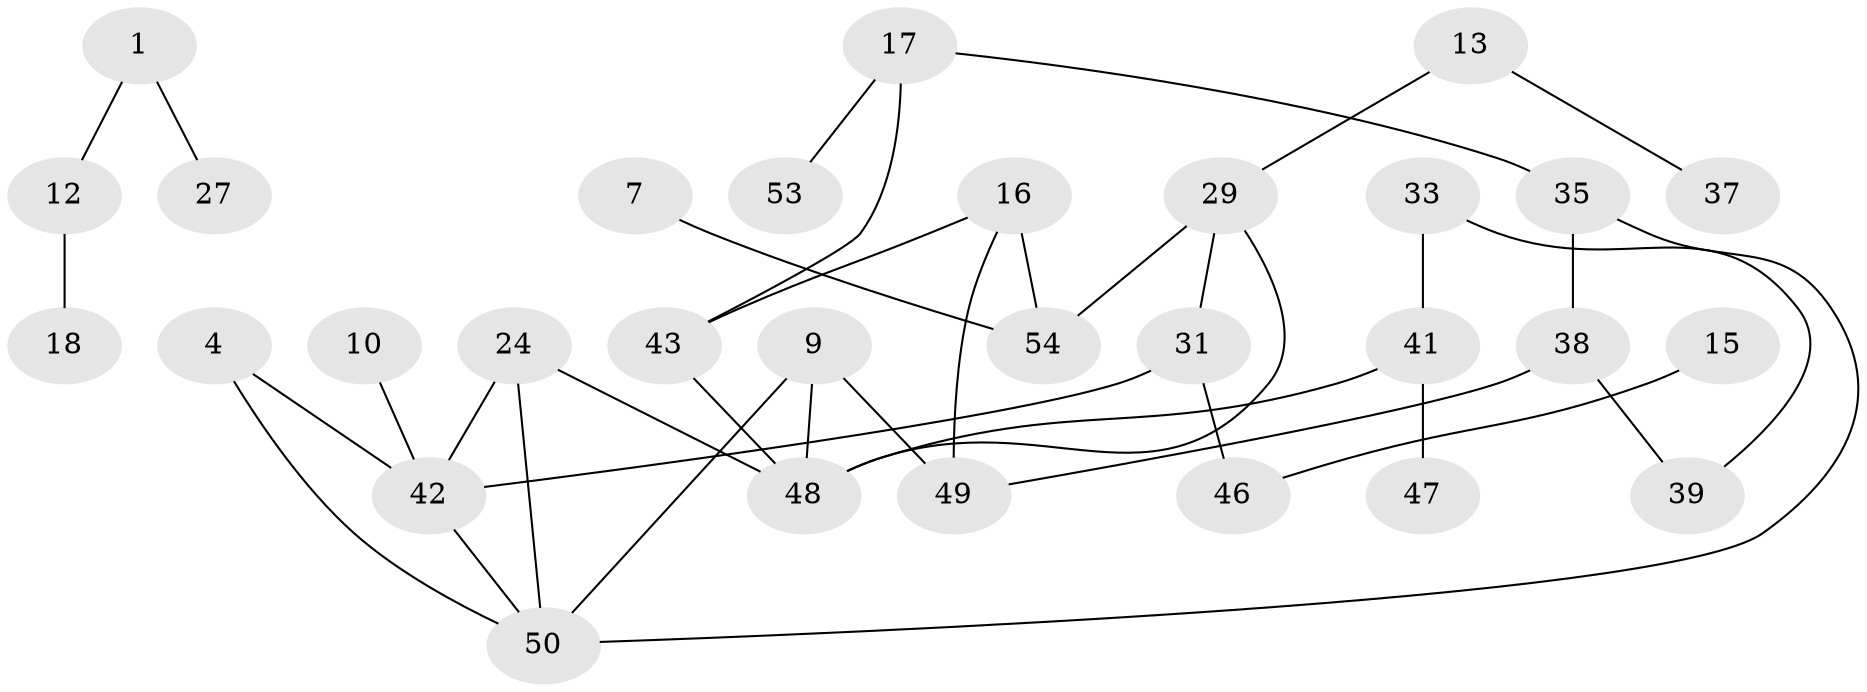 // original degree distribution, {2: 0.27102803738317754, 1: 0.2523364485981308, 4: 0.06542056074766354, 0: 0.21495327102803738, 3: 0.17757009345794392, 5: 0.018691588785046728}
// Generated by graph-tools (version 1.1) at 2025/00/03/09/25 03:00:40]
// undirected, 30 vertices, 37 edges
graph export_dot {
graph [start="1"]
  node [color=gray90,style=filled];
  1;
  4;
  7;
  9;
  10;
  12;
  13;
  15;
  16;
  17;
  18;
  24;
  27;
  29;
  31;
  33;
  35;
  37;
  38;
  39;
  41;
  42;
  43;
  46;
  47;
  48;
  49;
  50;
  53;
  54;
  1 -- 12 [weight=1.0];
  1 -- 27 [weight=1.0];
  4 -- 42 [weight=1.0];
  4 -- 50 [weight=1.0];
  7 -- 54 [weight=1.0];
  9 -- 48 [weight=1.0];
  9 -- 49 [weight=1.0];
  9 -- 50 [weight=1.0];
  10 -- 42 [weight=1.0];
  12 -- 18 [weight=1.0];
  13 -- 29 [weight=1.0];
  13 -- 37 [weight=1.0];
  15 -- 46 [weight=1.0];
  16 -- 43 [weight=1.0];
  16 -- 49 [weight=1.0];
  16 -- 54 [weight=1.0];
  17 -- 35 [weight=1.0];
  17 -- 43 [weight=1.0];
  17 -- 53 [weight=1.0];
  24 -- 42 [weight=1.0];
  24 -- 48 [weight=1.0];
  24 -- 50 [weight=1.0];
  29 -- 31 [weight=1.0];
  29 -- 48 [weight=1.0];
  29 -- 54 [weight=1.0];
  31 -- 42 [weight=1.0];
  31 -- 46 [weight=1.0];
  33 -- 39 [weight=1.0];
  33 -- 41 [weight=1.0];
  35 -- 38 [weight=1.0];
  35 -- 50 [weight=1.0];
  38 -- 39 [weight=1.0];
  38 -- 49 [weight=1.0];
  41 -- 47 [weight=1.0];
  41 -- 48 [weight=1.0];
  42 -- 50 [weight=1.0];
  43 -- 48 [weight=1.0];
}
